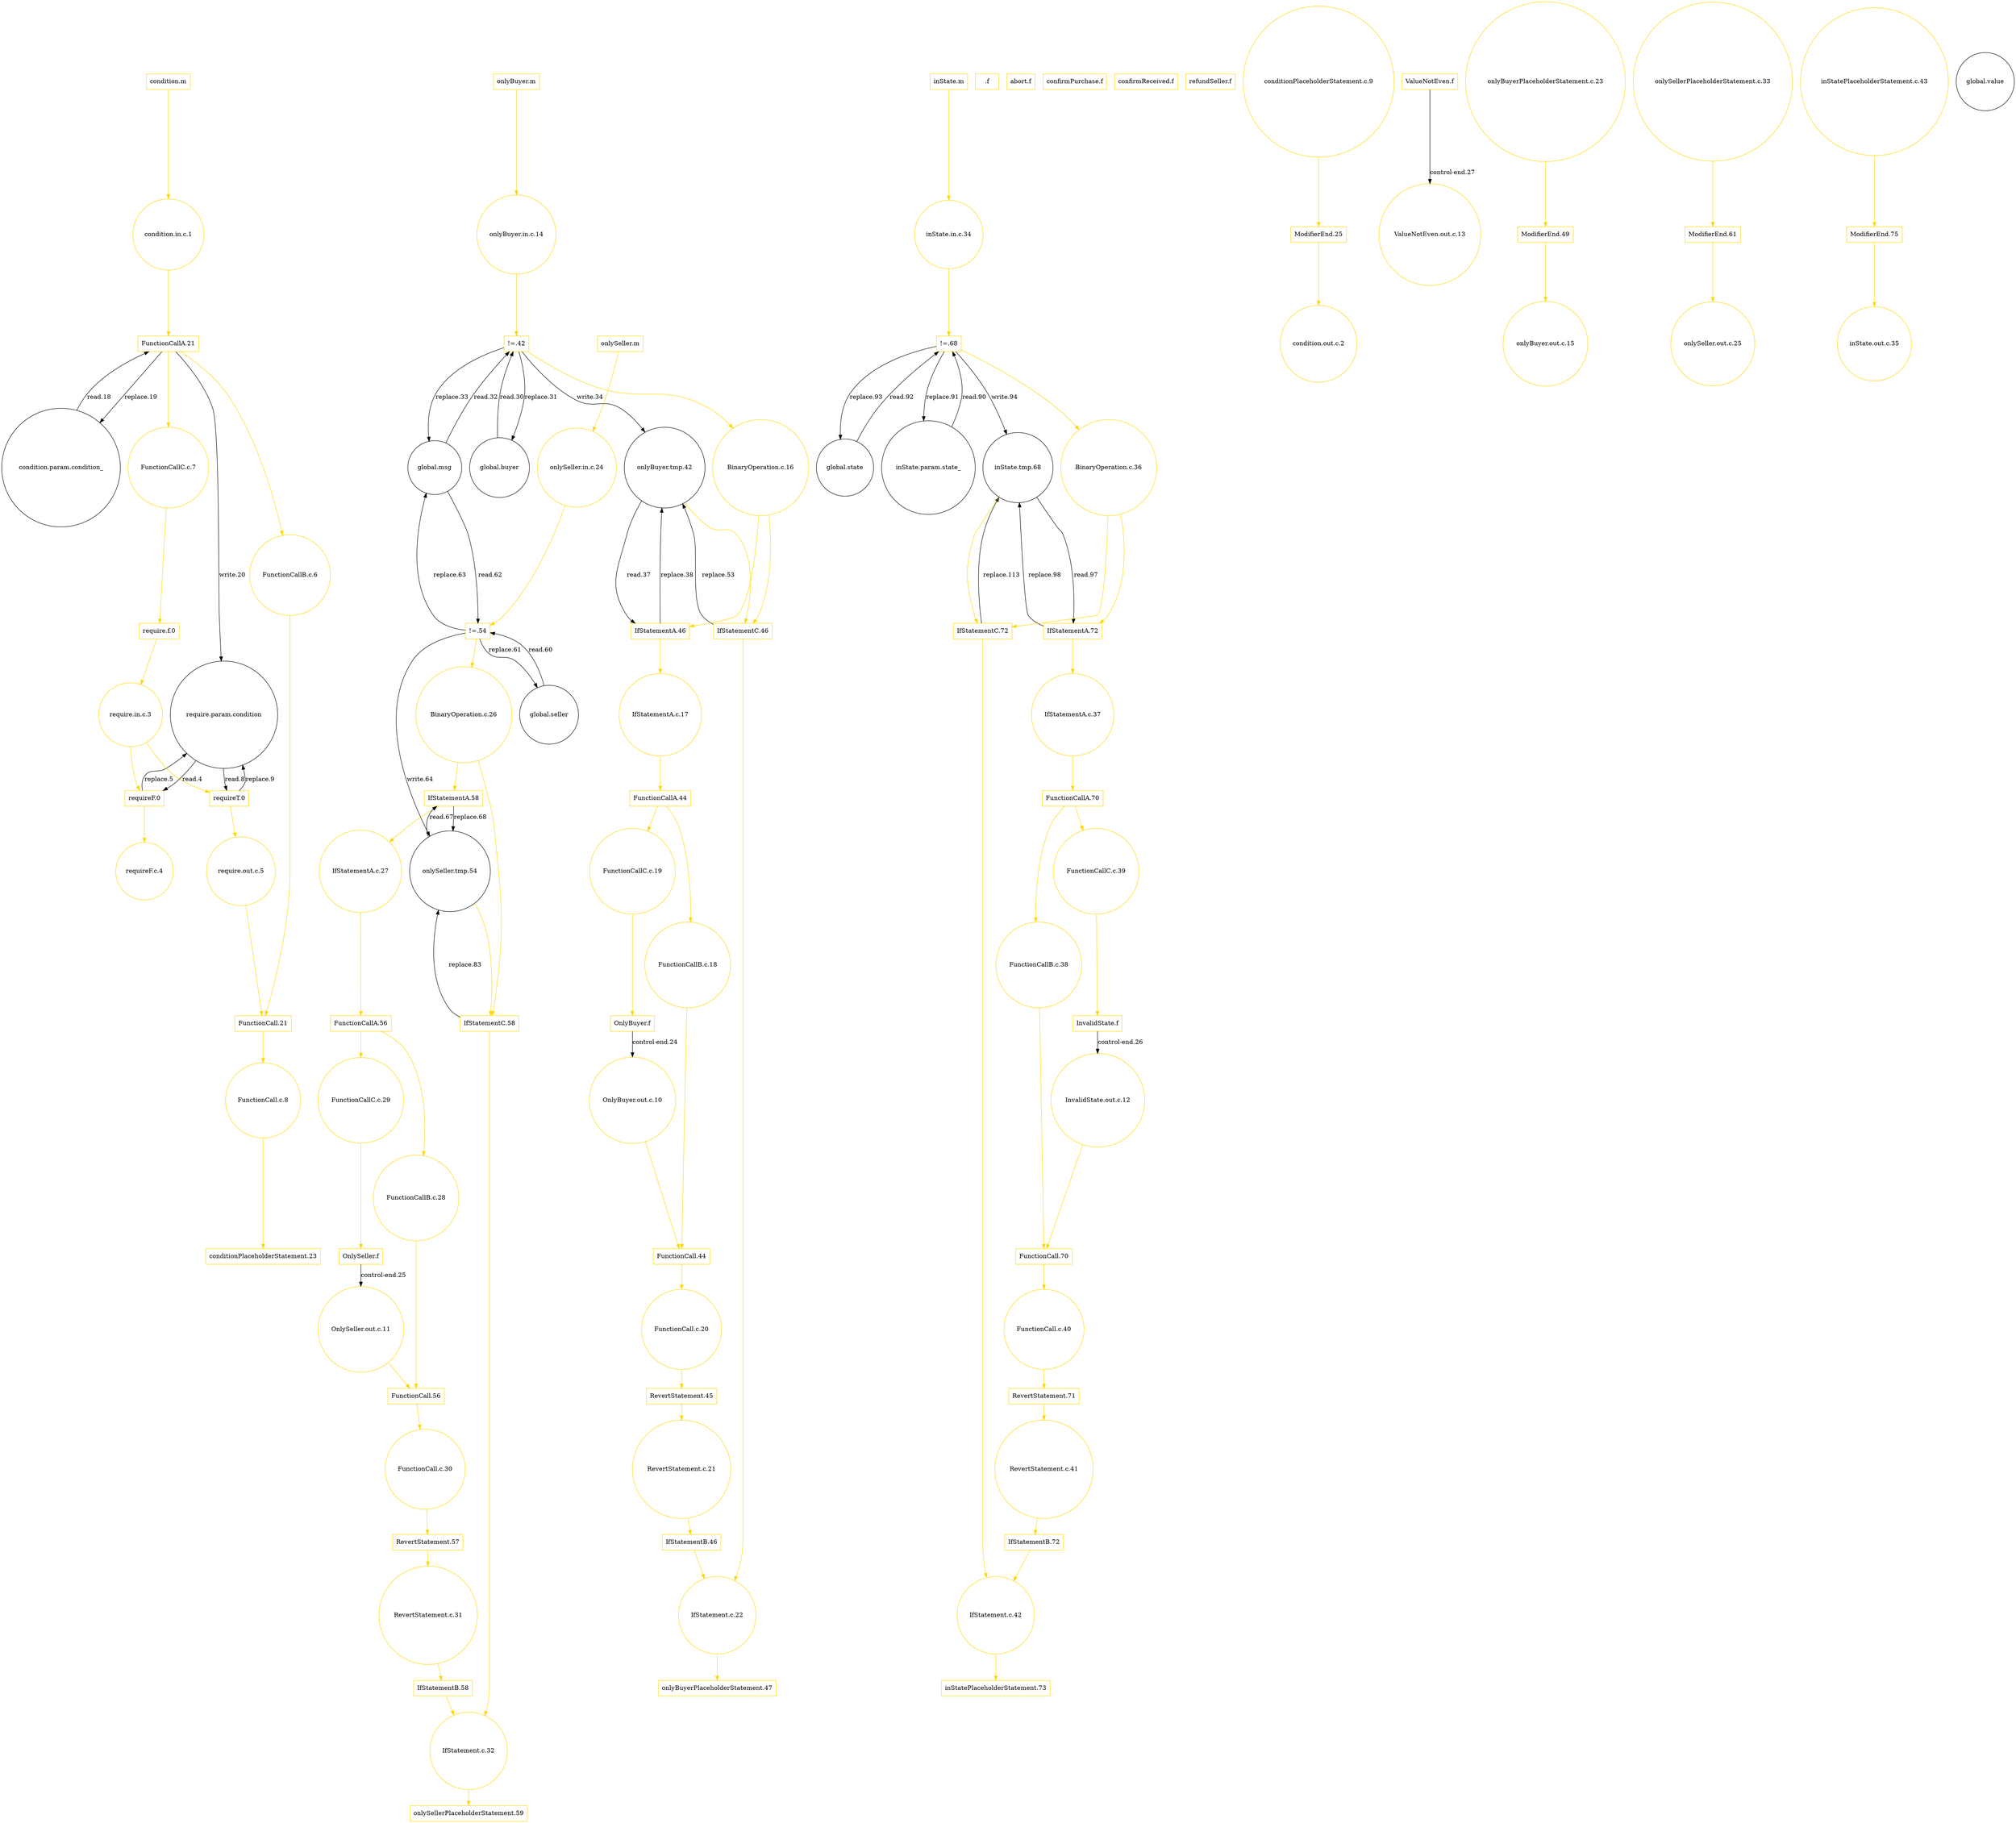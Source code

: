 digraph G{
node[shape=box]
"condition.m"[label="condition.m",color=gold]
"onlyBuyer.m"[label="onlyBuyer.m",color=gold]
"onlySeller.m"[label="onlySeller.m",color=gold]
"inState.m"[label="inState.m",color=gold]
".f"[label=".f",color=gold]
"abort.f"[label="abort.f",color=gold]
"confirmPurchase.f"[label="confirmPurchase.f",color=gold]
"confirmReceived.f"[label="confirmReceived.f",color=gold]
"refundSeller.f"[label="refundSeller.f",color=gold]
"require.f.0"[label="require.f.0",color=gold]
"requireF.0"[label="requireF.0",color=gold]
"requireT.0"[label="requireT.0",color=gold]
"FunctionCallA.21"[label="FunctionCallA.21",color=gold]
"FunctionCall.21"[label="FunctionCall.21",color=gold]
"conditionPlaceholderStatement.23"[label="conditionPlaceholderStatement.23",color=gold]
"ModifierEnd.25"[label="ModifierEnd.25",color=gold]
"OnlyBuyer.f"[label="OnlyBuyer.f",color=gold]
"OnlySeller.f"[label="OnlySeller.f",color=gold]
"InvalidState.f"[label="InvalidState.f",color=gold]
"ValueNotEven.f"[label="ValueNotEven.f",color=gold]
"!=.42"[label="!=.42",color=gold]
"IfStatementA.46"[label="IfStatementA.46",color=gold]
"FunctionCallA.44"[label="FunctionCallA.44",color=gold]
"FunctionCall.44"[label="FunctionCall.44",color=gold]
"RevertStatement.45"[label="RevertStatement.45",color=gold]
"IfStatementB.46"[label="IfStatementB.46",color=gold]
"IfStatementC.46"[label="IfStatementC.46",color=gold]
"onlyBuyerPlaceholderStatement.47"[label="onlyBuyerPlaceholderStatement.47",color=gold]
"ModifierEnd.49"[label="ModifierEnd.49",color=gold]
"!=.54"[label="!=.54",color=gold]
"IfStatementA.58"[label="IfStatementA.58",color=gold]
"FunctionCallA.56"[label="FunctionCallA.56",color=gold]
"FunctionCall.56"[label="FunctionCall.56",color=gold]
"RevertStatement.57"[label="RevertStatement.57",color=gold]
"IfStatementB.58"[label="IfStatementB.58",color=gold]
"IfStatementC.58"[label="IfStatementC.58",color=gold]
"onlySellerPlaceholderStatement.59"[label="onlySellerPlaceholderStatement.59",color=gold]
"ModifierEnd.61"[label="ModifierEnd.61",color=gold]
"!=.68"[label="!=.68",color=gold]
"IfStatementA.72"[label="IfStatementA.72",color=gold]
"FunctionCallA.70"[label="FunctionCallA.70",color=gold]
"FunctionCall.70"[label="FunctionCall.70",color=gold]
"RevertStatement.71"[label="RevertStatement.71",color=gold]
"IfStatementB.72"[label="IfStatementB.72",color=gold]
"IfStatementC.72"[label="IfStatementC.72",color=gold]
"inStatePlaceholderStatement.73"[label="inStatePlaceholderStatement.73",color=gold]
"ModifierEnd.75"[label="ModifierEnd.75",color=gold]
node[shape=circle]
"global.value"[label="global.value"]
"global.seller"[label="global.seller"]
"global.buyer"[label="global.buyer"]
"global.state"[label="global.state"]
"condition.param.condition_"[label="condition.param.condition_"]
"inState.param.state_"[label="inState.param.state_"]
"global.msg"[label="global.msg"]
"condition.in.c.1"[label="condition.in.c.1",color=gold]
"condition.out.c.2"[label="condition.out.c.2",color=gold]
"require.in.c.3"[label="require.in.c.3",color=gold]
"require.param.condition"[label="require.param.condition"]
"requireF.c.4"[label="requireF.c.4",color=gold]
"require.out.c.5"[label="require.out.c.5",color=gold]
"FunctionCallB.c.6"[label="FunctionCallB.c.6",color=gold]
"FunctionCallC.c.7"[label="FunctionCallC.c.7",color=gold]
"FunctionCall.c.8"[label="FunctionCall.c.8",color=gold]
"conditionPlaceholderStatement.c.9"[label="conditionPlaceholderStatement.c.9",color=gold]
"OnlyBuyer.out.c.10"[label="OnlyBuyer.out.c.10",color=gold]
"OnlySeller.out.c.11"[label="OnlySeller.out.c.11",color=gold]
"InvalidState.out.c.12"[label="InvalidState.out.c.12",color=gold]
"ValueNotEven.out.c.13"[label="ValueNotEven.out.c.13",color=gold]
"onlyBuyer.in.c.14"[label="onlyBuyer.in.c.14",color=gold]
"onlyBuyer.out.c.15"[label="onlyBuyer.out.c.15",color=gold]
"onlyBuyer.tmp.42"[label="onlyBuyer.tmp.42"]
"BinaryOperation.c.16"[label="BinaryOperation.c.16",color=gold]
"IfStatementA.c.17"[label="IfStatementA.c.17",color=gold]
"FunctionCallB.c.18"[label="FunctionCallB.c.18",color=gold]
"FunctionCallC.c.19"[label="FunctionCallC.c.19",color=gold]
"FunctionCall.c.20"[label="FunctionCall.c.20",color=gold]
"RevertStatement.c.21"[label="RevertStatement.c.21",color=gold]
"IfStatement.c.22"[label="IfStatement.c.22",color=gold]
"onlyBuyerPlaceholderStatement.c.23"[label="onlyBuyerPlaceholderStatement.c.23",color=gold]
"onlySeller.in.c.24"[label="onlySeller.in.c.24",color=gold]
"onlySeller.out.c.25"[label="onlySeller.out.c.25",color=gold]
"onlySeller.tmp.54"[label="onlySeller.tmp.54"]
"BinaryOperation.c.26"[label="BinaryOperation.c.26",color=gold]
"IfStatementA.c.27"[label="IfStatementA.c.27",color=gold]
"FunctionCallB.c.28"[label="FunctionCallB.c.28",color=gold]
"FunctionCallC.c.29"[label="FunctionCallC.c.29",color=gold]
"FunctionCall.c.30"[label="FunctionCall.c.30",color=gold]
"RevertStatement.c.31"[label="RevertStatement.c.31",color=gold]
"IfStatement.c.32"[label="IfStatement.c.32",color=gold]
"onlySellerPlaceholderStatement.c.33"[label="onlySellerPlaceholderStatement.c.33",color=gold]
"inState.in.c.34"[label="inState.in.c.34",color=gold]
"inState.out.c.35"[label="inState.out.c.35",color=gold]
"inState.tmp.68"[label="inState.tmp.68"]
"BinaryOperation.c.36"[label="BinaryOperation.c.36",color=gold]
"IfStatementA.c.37"[label="IfStatementA.c.37",color=gold]
"FunctionCallB.c.38"[label="FunctionCallB.c.38",color=gold]
"FunctionCallC.c.39"[label="FunctionCallC.c.39",color=gold]
"FunctionCall.c.40"[label="FunctionCall.c.40",color=gold]
"RevertStatement.c.41"[label="RevertStatement.c.41",color=gold]
"IfStatement.c.42"[label="IfStatement.c.42",color=gold]
"inStatePlaceholderStatement.c.43"[label="inStatePlaceholderStatement.c.43",color=gold]
"condition.m"->"condition.in.c.1"[color=gold]
"require.f.0"->"require.in.c.3"[color=gold]
"require.in.c.3"->"requireF.0"[color=gold]
"require.param.condition"->"requireF.0"[label="read.4"]
"requireF.0"->"require.param.condition"[label="replace.5"]
"requireF.0"->"requireF.c.4"[color=gold]
"require.in.c.3"->"requireT.0"[color=gold]
"require.param.condition"->"requireT.0"[label="read.8"]
"requireT.0"->"require.param.condition"[label="replace.9"]
"requireT.0"->"require.out.c.5"[color=gold]
"condition.in.c.1"->"FunctionCallA.21"[color=gold]
"FunctionCallA.21"->"FunctionCallB.c.6"[color=gold]
"FunctionCallA.21"->"FunctionCallC.c.7"[color=gold]
"FunctionCallB.c.6"->"FunctionCall.21"[color=gold]
"FunctionCall.21"->"FunctionCall.c.8"[color=gold]
"FunctionCallC.c.7"->"require.f.0"[color=gold]
"require.out.c.5"->"FunctionCall.21"[color=gold]
"condition.param.condition_"->"FunctionCallA.21"[label="read.18"]
"FunctionCallA.21"->"condition.param.condition_"[label="replace.19"]
"FunctionCallA.21"->"require.param.condition"[label="write.20"]
"FunctionCall.c.8"->"conditionPlaceholderStatement.23"[color=gold]
"conditionPlaceholderStatement.c.9"->"ModifierEnd.25"[color=gold]
"ModifierEnd.25"->"condition.out.c.2"[color=gold]
"OnlyBuyer.f"->"OnlyBuyer.out.c.10"[label="control-end.24"]
"OnlySeller.f"->"OnlySeller.out.c.11"[label="control-end.25"]
"InvalidState.f"->"InvalidState.out.c.12"[label="control-end.26"]
"ValueNotEven.f"->"ValueNotEven.out.c.13"[label="control-end.27"]
"onlyBuyer.m"->"onlyBuyer.in.c.14"[color=gold]
"onlyBuyer.in.c.14"->"!=.42"[color=gold]
"global.buyer"->"!=.42"[label="read.30"]
"!=.42"->"global.buyer"[label="replace.31"]
"global.msg"->"!=.42"[label="read.32"]
"!=.42"->"global.msg"[label="replace.33"]
"!=.42"->"onlyBuyer.tmp.42"[label="write.34"]
"!=.42"->"BinaryOperation.c.16"[color=gold]
"BinaryOperation.c.16"->"IfStatementA.46"[color=gold]
"onlyBuyer.tmp.42"->"IfStatementA.46"[label="read.37"]
"IfStatementA.46"->"onlyBuyer.tmp.42"[label="replace.38"]
"IfStatementA.46"->"IfStatementA.c.17"[color=gold]
"IfStatementA.c.17"->"FunctionCallA.44"[color=gold]
"FunctionCallA.44"->"FunctionCallB.c.18"[color=gold]
"FunctionCallA.44"->"FunctionCallC.c.19"[color=gold]
"FunctionCallB.c.18"->"FunctionCall.44"[color=gold]
"FunctionCall.44"->"FunctionCall.c.20"[color=gold]
"FunctionCallC.c.19"->"OnlyBuyer.f"[color=gold]
"OnlyBuyer.out.c.10"->"FunctionCall.44"[color=gold]
"FunctionCall.c.20"->"RevertStatement.45"[color=gold]
"RevertStatement.45"->"RevertStatement.c.21"[color=gold]
"RevertStatement.c.21"->"IfStatementB.46"[color=gold]
"IfStatementB.46"->"IfStatement.c.22"[color=gold]
"BinaryOperation.c.16"->"IfStatementC.46"[color=gold]
"onlyBuyer.tmp.42"->"IfStatementC.46"[color=gold]
"IfStatementC.46"->"onlyBuyer.tmp.42"[label="replace.53"]
"IfStatementC.46"->"IfStatement.c.22"[color=gold]
"IfStatement.c.22"->"onlyBuyerPlaceholderStatement.47"[color=gold]
"onlyBuyerPlaceholderStatement.c.23"->"ModifierEnd.49"[color=gold]
"ModifierEnd.49"->"onlyBuyer.out.c.15"[color=gold]
"onlySeller.m"->"onlySeller.in.c.24"[color=gold]
"onlySeller.in.c.24"->"!=.54"[color=gold]
"global.seller"->"!=.54"[label="read.60"]
"!=.54"->"global.seller"[label="replace.61"]
"global.msg"->"!=.54"[label="read.62"]
"!=.54"->"global.msg"[label="replace.63"]
"!=.54"->"onlySeller.tmp.54"[label="write.64"]
"!=.54"->"BinaryOperation.c.26"[color=gold]
"BinaryOperation.c.26"->"IfStatementA.58"[color=gold]
"onlySeller.tmp.54"->"IfStatementA.58"[label="read.67"]
"IfStatementA.58"->"onlySeller.tmp.54"[label="replace.68"]
"IfStatementA.58"->"IfStatementA.c.27"[color=gold]
"IfStatementA.c.27"->"FunctionCallA.56"[color=gold]
"FunctionCallA.56"->"FunctionCallB.c.28"[color=gold]
"FunctionCallA.56"->"FunctionCallC.c.29"[color=gold]
"FunctionCallB.c.28"->"FunctionCall.56"[color=gold]
"FunctionCall.56"->"FunctionCall.c.30"[color=gold]
"FunctionCallC.c.29"->"OnlySeller.f"[color=gold]
"OnlySeller.out.c.11"->"FunctionCall.56"[color=gold]
"FunctionCall.c.30"->"RevertStatement.57"[color=gold]
"RevertStatement.57"->"RevertStatement.c.31"[color=gold]
"RevertStatement.c.31"->"IfStatementB.58"[color=gold]
"IfStatementB.58"->"IfStatement.c.32"[color=gold]
"BinaryOperation.c.26"->"IfStatementC.58"[color=gold]
"onlySeller.tmp.54"->"IfStatementC.58"[color=gold]
"IfStatementC.58"->"onlySeller.tmp.54"[label="replace.83"]
"IfStatementC.58"->"IfStatement.c.32"[color=gold]
"IfStatement.c.32"->"onlySellerPlaceholderStatement.59"[color=gold]
"onlySellerPlaceholderStatement.c.33"->"ModifierEnd.61"[color=gold]
"ModifierEnd.61"->"onlySeller.out.c.25"[color=gold]
"inState.m"->"inState.in.c.34"[color=gold]
"inState.in.c.34"->"!=.68"[color=gold]
"inState.param.state_"->"!=.68"[label="read.90"]
"!=.68"->"inState.param.state_"[label="replace.91"]
"global.state"->"!=.68"[label="read.92"]
"!=.68"->"global.state"[label="replace.93"]
"!=.68"->"inState.tmp.68"[label="write.94"]
"!=.68"->"BinaryOperation.c.36"[color=gold]
"BinaryOperation.c.36"->"IfStatementA.72"[color=gold]
"inState.tmp.68"->"IfStatementA.72"[label="read.97"]
"IfStatementA.72"->"inState.tmp.68"[label="replace.98"]
"IfStatementA.72"->"IfStatementA.c.37"[color=gold]
"IfStatementA.c.37"->"FunctionCallA.70"[color=gold]
"FunctionCallA.70"->"FunctionCallB.c.38"[color=gold]
"FunctionCallA.70"->"FunctionCallC.c.39"[color=gold]
"FunctionCallB.c.38"->"FunctionCall.70"[color=gold]
"FunctionCall.70"->"FunctionCall.c.40"[color=gold]
"FunctionCallC.c.39"->"InvalidState.f"[color=gold]
"InvalidState.out.c.12"->"FunctionCall.70"[color=gold]
"FunctionCall.c.40"->"RevertStatement.71"[color=gold]
"RevertStatement.71"->"RevertStatement.c.41"[color=gold]
"RevertStatement.c.41"->"IfStatementB.72"[color=gold]
"IfStatementB.72"->"IfStatement.c.42"[color=gold]
"BinaryOperation.c.36"->"IfStatementC.72"[color=gold]
"inState.tmp.68"->"IfStatementC.72"[color=gold]
"IfStatementC.72"->"inState.tmp.68"[label="replace.113"]
"IfStatementC.72"->"IfStatement.c.42"[color=gold]
"IfStatement.c.42"->"inStatePlaceholderStatement.73"[color=gold]
"inStatePlaceholderStatement.c.43"->"ModifierEnd.75"[color=gold]
"ModifierEnd.75"->"inState.out.c.35"[color=gold]
}
